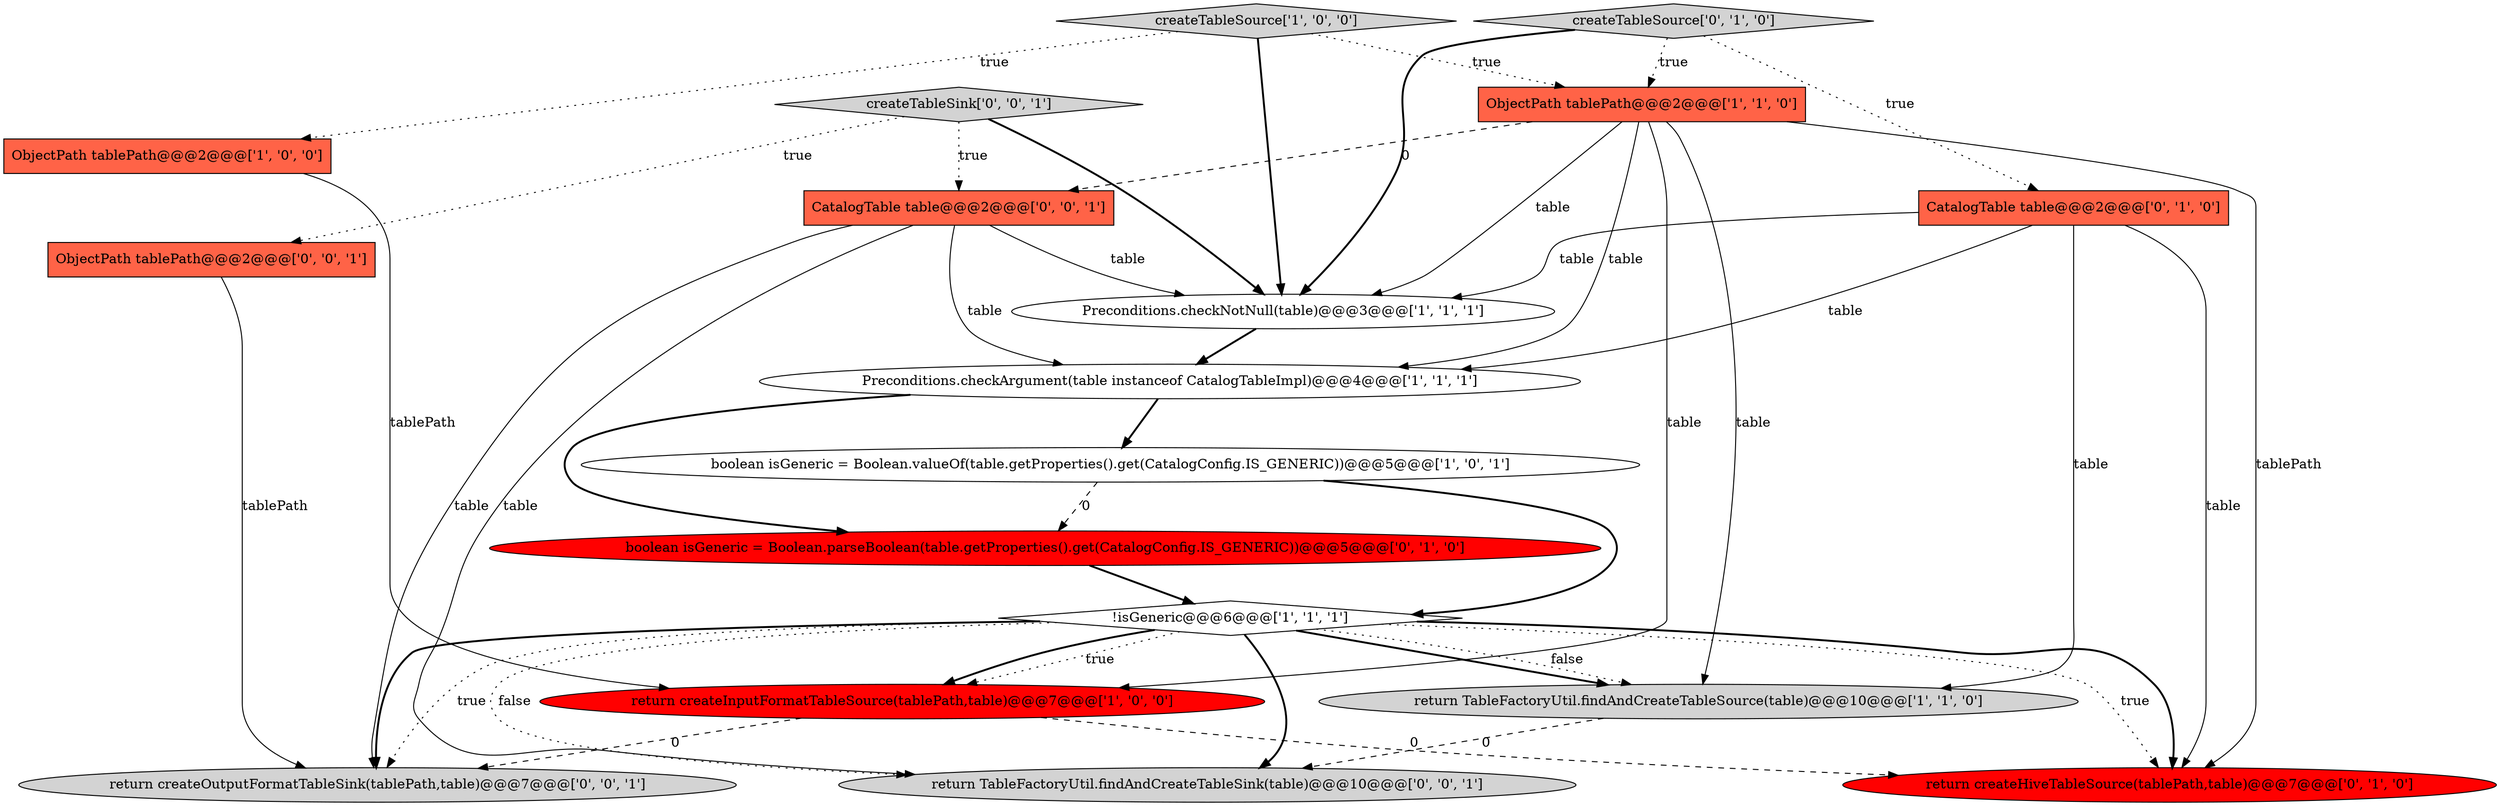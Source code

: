 digraph {
17 [style = filled, label = "return createOutputFormatTableSink(tablePath,table)@@@7@@@['0', '0', '1']", fillcolor = lightgray, shape = ellipse image = "AAA0AAABBB3BBB"];
8 [style = filled, label = "ObjectPath tablePath@@@2@@@['1', '1', '0']", fillcolor = tomato, shape = box image = "AAA0AAABBB1BBB"];
14 [style = filled, label = "return TableFactoryUtil.findAndCreateTableSink(table)@@@10@@@['0', '0', '1']", fillcolor = lightgray, shape = ellipse image = "AAA0AAABBB3BBB"];
11 [style = filled, label = "return createHiveTableSource(tablePath,table)@@@7@@@['0', '1', '0']", fillcolor = red, shape = ellipse image = "AAA1AAABBB2BBB"];
15 [style = filled, label = "ObjectPath tablePath@@@2@@@['0', '0', '1']", fillcolor = tomato, shape = box image = "AAA0AAABBB3BBB"];
1 [style = filled, label = "Preconditions.checkNotNull(table)@@@3@@@['1', '1', '1']", fillcolor = white, shape = ellipse image = "AAA0AAABBB1BBB"];
12 [style = filled, label = "createTableSource['0', '1', '0']", fillcolor = lightgray, shape = diamond image = "AAA0AAABBB2BBB"];
6 [style = filled, label = "return TableFactoryUtil.findAndCreateTableSource(table)@@@10@@@['1', '1', '0']", fillcolor = lightgray, shape = ellipse image = "AAA0AAABBB1BBB"];
4 [style = filled, label = "Preconditions.checkArgument(table instanceof CatalogTableImpl)@@@4@@@['1', '1', '1']", fillcolor = white, shape = ellipse image = "AAA0AAABBB1BBB"];
5 [style = filled, label = "return createInputFormatTableSource(tablePath,table)@@@7@@@['1', '0', '0']", fillcolor = red, shape = ellipse image = "AAA1AAABBB1BBB"];
9 [style = filled, label = "CatalogTable table@@@2@@@['0', '1', '0']", fillcolor = tomato, shape = box image = "AAA0AAABBB2BBB"];
13 [style = filled, label = "createTableSink['0', '0', '1']", fillcolor = lightgray, shape = diamond image = "AAA0AAABBB3BBB"];
3 [style = filled, label = "boolean isGeneric = Boolean.valueOf(table.getProperties().get(CatalogConfig.IS_GENERIC))@@@5@@@['1', '0', '1']", fillcolor = white, shape = ellipse image = "AAA0AAABBB1BBB"];
10 [style = filled, label = "boolean isGeneric = Boolean.parseBoolean(table.getProperties().get(CatalogConfig.IS_GENERIC))@@@5@@@['0', '1', '0']", fillcolor = red, shape = ellipse image = "AAA1AAABBB2BBB"];
0 [style = filled, label = "ObjectPath tablePath@@@2@@@['1', '0', '0']", fillcolor = tomato, shape = box image = "AAA0AAABBB1BBB"];
2 [style = filled, label = "!isGeneric@@@6@@@['1', '1', '1']", fillcolor = white, shape = diamond image = "AAA0AAABBB1BBB"];
7 [style = filled, label = "createTableSource['1', '0', '0']", fillcolor = lightgray, shape = diamond image = "AAA0AAABBB1BBB"];
16 [style = filled, label = "CatalogTable table@@@2@@@['0', '0', '1']", fillcolor = tomato, shape = box image = "AAA0AAABBB3BBB"];
2->17 [style = bold, label=""];
0->5 [style = solid, label="tablePath"];
4->10 [style = bold, label=""];
15->17 [style = solid, label="tablePath"];
4->3 [style = bold, label=""];
1->4 [style = bold, label=""];
13->16 [style = dotted, label="true"];
8->16 [style = dashed, label="0"];
7->1 [style = bold, label=""];
12->8 [style = dotted, label="true"];
9->6 [style = solid, label="table"];
16->14 [style = solid, label="table"];
2->6 [style = bold, label=""];
2->14 [style = dotted, label="false"];
2->17 [style = dotted, label="true"];
9->1 [style = solid, label="table"];
8->6 [style = solid, label="table"];
6->14 [style = dashed, label="0"];
8->4 [style = solid, label="table"];
7->0 [style = dotted, label="true"];
12->1 [style = bold, label=""];
13->1 [style = bold, label=""];
16->1 [style = solid, label="table"];
2->11 [style = dotted, label="true"];
16->17 [style = solid, label="table"];
5->17 [style = dashed, label="0"];
3->2 [style = bold, label=""];
5->11 [style = dashed, label="0"];
8->11 [style = solid, label="tablePath"];
2->14 [style = bold, label=""];
16->4 [style = solid, label="table"];
9->11 [style = solid, label="table"];
8->5 [style = solid, label="table"];
2->6 [style = dotted, label="false"];
10->2 [style = bold, label=""];
13->15 [style = dotted, label="true"];
3->10 [style = dashed, label="0"];
8->1 [style = solid, label="table"];
2->5 [style = dotted, label="true"];
7->8 [style = dotted, label="true"];
2->11 [style = bold, label=""];
9->4 [style = solid, label="table"];
2->5 [style = bold, label=""];
12->9 [style = dotted, label="true"];
}
